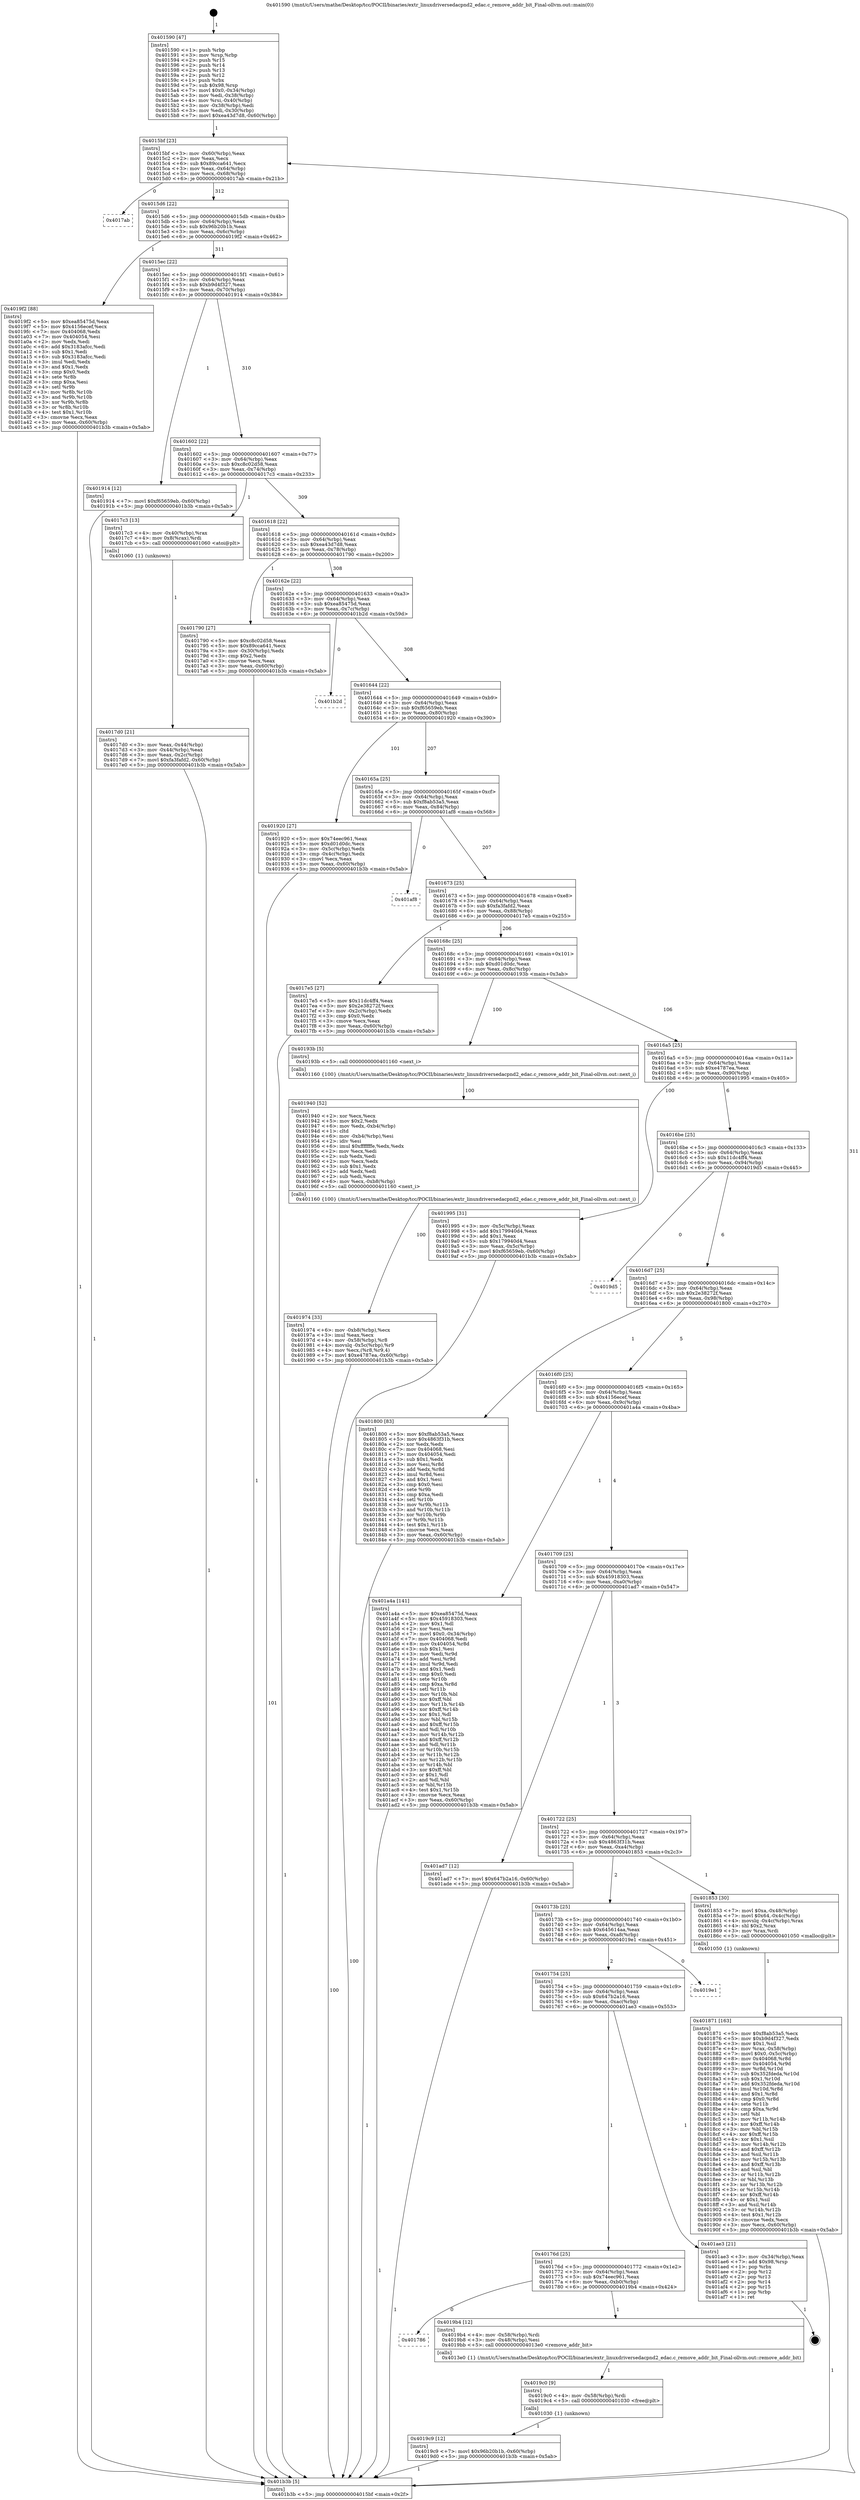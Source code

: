 digraph "0x401590" {
  label = "0x401590 (/mnt/c/Users/mathe/Desktop/tcc/POCII/binaries/extr_linuxdriversedacpnd2_edac.c_remove_addr_bit_Final-ollvm.out::main(0))"
  labelloc = "t"
  node[shape=record]

  Entry [label="",width=0.3,height=0.3,shape=circle,fillcolor=black,style=filled]
  "0x4015bf" [label="{
     0x4015bf [23]\l
     | [instrs]\l
     &nbsp;&nbsp;0x4015bf \<+3\>: mov -0x60(%rbp),%eax\l
     &nbsp;&nbsp;0x4015c2 \<+2\>: mov %eax,%ecx\l
     &nbsp;&nbsp;0x4015c4 \<+6\>: sub $0x89cca641,%ecx\l
     &nbsp;&nbsp;0x4015ca \<+3\>: mov %eax,-0x64(%rbp)\l
     &nbsp;&nbsp;0x4015cd \<+3\>: mov %ecx,-0x68(%rbp)\l
     &nbsp;&nbsp;0x4015d0 \<+6\>: je 00000000004017ab \<main+0x21b\>\l
  }"]
  "0x4017ab" [label="{
     0x4017ab\l
  }", style=dashed]
  "0x4015d6" [label="{
     0x4015d6 [22]\l
     | [instrs]\l
     &nbsp;&nbsp;0x4015d6 \<+5\>: jmp 00000000004015db \<main+0x4b\>\l
     &nbsp;&nbsp;0x4015db \<+3\>: mov -0x64(%rbp),%eax\l
     &nbsp;&nbsp;0x4015de \<+5\>: sub $0x96b20b1b,%eax\l
     &nbsp;&nbsp;0x4015e3 \<+3\>: mov %eax,-0x6c(%rbp)\l
     &nbsp;&nbsp;0x4015e6 \<+6\>: je 00000000004019f2 \<main+0x462\>\l
  }"]
  Exit [label="",width=0.3,height=0.3,shape=circle,fillcolor=black,style=filled,peripheries=2]
  "0x4019f2" [label="{
     0x4019f2 [88]\l
     | [instrs]\l
     &nbsp;&nbsp;0x4019f2 \<+5\>: mov $0xea85475d,%eax\l
     &nbsp;&nbsp;0x4019f7 \<+5\>: mov $0x4156ecef,%ecx\l
     &nbsp;&nbsp;0x4019fc \<+7\>: mov 0x404068,%edx\l
     &nbsp;&nbsp;0x401a03 \<+7\>: mov 0x404054,%esi\l
     &nbsp;&nbsp;0x401a0a \<+2\>: mov %edx,%edi\l
     &nbsp;&nbsp;0x401a0c \<+6\>: add $0x3183afcc,%edi\l
     &nbsp;&nbsp;0x401a12 \<+3\>: sub $0x1,%edi\l
     &nbsp;&nbsp;0x401a15 \<+6\>: sub $0x3183afcc,%edi\l
     &nbsp;&nbsp;0x401a1b \<+3\>: imul %edi,%edx\l
     &nbsp;&nbsp;0x401a1e \<+3\>: and $0x1,%edx\l
     &nbsp;&nbsp;0x401a21 \<+3\>: cmp $0x0,%edx\l
     &nbsp;&nbsp;0x401a24 \<+4\>: sete %r8b\l
     &nbsp;&nbsp;0x401a28 \<+3\>: cmp $0xa,%esi\l
     &nbsp;&nbsp;0x401a2b \<+4\>: setl %r9b\l
     &nbsp;&nbsp;0x401a2f \<+3\>: mov %r8b,%r10b\l
     &nbsp;&nbsp;0x401a32 \<+3\>: and %r9b,%r10b\l
     &nbsp;&nbsp;0x401a35 \<+3\>: xor %r9b,%r8b\l
     &nbsp;&nbsp;0x401a38 \<+3\>: or %r8b,%r10b\l
     &nbsp;&nbsp;0x401a3b \<+4\>: test $0x1,%r10b\l
     &nbsp;&nbsp;0x401a3f \<+3\>: cmovne %ecx,%eax\l
     &nbsp;&nbsp;0x401a42 \<+3\>: mov %eax,-0x60(%rbp)\l
     &nbsp;&nbsp;0x401a45 \<+5\>: jmp 0000000000401b3b \<main+0x5ab\>\l
  }"]
  "0x4015ec" [label="{
     0x4015ec [22]\l
     | [instrs]\l
     &nbsp;&nbsp;0x4015ec \<+5\>: jmp 00000000004015f1 \<main+0x61\>\l
     &nbsp;&nbsp;0x4015f1 \<+3\>: mov -0x64(%rbp),%eax\l
     &nbsp;&nbsp;0x4015f4 \<+5\>: sub $0xb9d4f327,%eax\l
     &nbsp;&nbsp;0x4015f9 \<+3\>: mov %eax,-0x70(%rbp)\l
     &nbsp;&nbsp;0x4015fc \<+6\>: je 0000000000401914 \<main+0x384\>\l
  }"]
  "0x4019c9" [label="{
     0x4019c9 [12]\l
     | [instrs]\l
     &nbsp;&nbsp;0x4019c9 \<+7\>: movl $0x96b20b1b,-0x60(%rbp)\l
     &nbsp;&nbsp;0x4019d0 \<+5\>: jmp 0000000000401b3b \<main+0x5ab\>\l
  }"]
  "0x401914" [label="{
     0x401914 [12]\l
     | [instrs]\l
     &nbsp;&nbsp;0x401914 \<+7\>: movl $0xf65659eb,-0x60(%rbp)\l
     &nbsp;&nbsp;0x40191b \<+5\>: jmp 0000000000401b3b \<main+0x5ab\>\l
  }"]
  "0x401602" [label="{
     0x401602 [22]\l
     | [instrs]\l
     &nbsp;&nbsp;0x401602 \<+5\>: jmp 0000000000401607 \<main+0x77\>\l
     &nbsp;&nbsp;0x401607 \<+3\>: mov -0x64(%rbp),%eax\l
     &nbsp;&nbsp;0x40160a \<+5\>: sub $0xc8c02d58,%eax\l
     &nbsp;&nbsp;0x40160f \<+3\>: mov %eax,-0x74(%rbp)\l
     &nbsp;&nbsp;0x401612 \<+6\>: je 00000000004017c3 \<main+0x233\>\l
  }"]
  "0x4019c0" [label="{
     0x4019c0 [9]\l
     | [instrs]\l
     &nbsp;&nbsp;0x4019c0 \<+4\>: mov -0x58(%rbp),%rdi\l
     &nbsp;&nbsp;0x4019c4 \<+5\>: call 0000000000401030 \<free@plt\>\l
     | [calls]\l
     &nbsp;&nbsp;0x401030 \{1\} (unknown)\l
  }"]
  "0x4017c3" [label="{
     0x4017c3 [13]\l
     | [instrs]\l
     &nbsp;&nbsp;0x4017c3 \<+4\>: mov -0x40(%rbp),%rax\l
     &nbsp;&nbsp;0x4017c7 \<+4\>: mov 0x8(%rax),%rdi\l
     &nbsp;&nbsp;0x4017cb \<+5\>: call 0000000000401060 \<atoi@plt\>\l
     | [calls]\l
     &nbsp;&nbsp;0x401060 \{1\} (unknown)\l
  }"]
  "0x401618" [label="{
     0x401618 [22]\l
     | [instrs]\l
     &nbsp;&nbsp;0x401618 \<+5\>: jmp 000000000040161d \<main+0x8d\>\l
     &nbsp;&nbsp;0x40161d \<+3\>: mov -0x64(%rbp),%eax\l
     &nbsp;&nbsp;0x401620 \<+5\>: sub $0xea43d7d8,%eax\l
     &nbsp;&nbsp;0x401625 \<+3\>: mov %eax,-0x78(%rbp)\l
     &nbsp;&nbsp;0x401628 \<+6\>: je 0000000000401790 \<main+0x200\>\l
  }"]
  "0x401786" [label="{
     0x401786\l
  }", style=dashed]
  "0x401790" [label="{
     0x401790 [27]\l
     | [instrs]\l
     &nbsp;&nbsp;0x401790 \<+5\>: mov $0xc8c02d58,%eax\l
     &nbsp;&nbsp;0x401795 \<+5\>: mov $0x89cca641,%ecx\l
     &nbsp;&nbsp;0x40179a \<+3\>: mov -0x30(%rbp),%edx\l
     &nbsp;&nbsp;0x40179d \<+3\>: cmp $0x2,%edx\l
     &nbsp;&nbsp;0x4017a0 \<+3\>: cmovne %ecx,%eax\l
     &nbsp;&nbsp;0x4017a3 \<+3\>: mov %eax,-0x60(%rbp)\l
     &nbsp;&nbsp;0x4017a6 \<+5\>: jmp 0000000000401b3b \<main+0x5ab\>\l
  }"]
  "0x40162e" [label="{
     0x40162e [22]\l
     | [instrs]\l
     &nbsp;&nbsp;0x40162e \<+5\>: jmp 0000000000401633 \<main+0xa3\>\l
     &nbsp;&nbsp;0x401633 \<+3\>: mov -0x64(%rbp),%eax\l
     &nbsp;&nbsp;0x401636 \<+5\>: sub $0xea85475d,%eax\l
     &nbsp;&nbsp;0x40163b \<+3\>: mov %eax,-0x7c(%rbp)\l
     &nbsp;&nbsp;0x40163e \<+6\>: je 0000000000401b2d \<main+0x59d\>\l
  }"]
  "0x401b3b" [label="{
     0x401b3b [5]\l
     | [instrs]\l
     &nbsp;&nbsp;0x401b3b \<+5\>: jmp 00000000004015bf \<main+0x2f\>\l
  }"]
  "0x401590" [label="{
     0x401590 [47]\l
     | [instrs]\l
     &nbsp;&nbsp;0x401590 \<+1\>: push %rbp\l
     &nbsp;&nbsp;0x401591 \<+3\>: mov %rsp,%rbp\l
     &nbsp;&nbsp;0x401594 \<+2\>: push %r15\l
     &nbsp;&nbsp;0x401596 \<+2\>: push %r14\l
     &nbsp;&nbsp;0x401598 \<+2\>: push %r13\l
     &nbsp;&nbsp;0x40159a \<+2\>: push %r12\l
     &nbsp;&nbsp;0x40159c \<+1\>: push %rbx\l
     &nbsp;&nbsp;0x40159d \<+7\>: sub $0x98,%rsp\l
     &nbsp;&nbsp;0x4015a4 \<+7\>: movl $0x0,-0x34(%rbp)\l
     &nbsp;&nbsp;0x4015ab \<+3\>: mov %edi,-0x38(%rbp)\l
     &nbsp;&nbsp;0x4015ae \<+4\>: mov %rsi,-0x40(%rbp)\l
     &nbsp;&nbsp;0x4015b2 \<+3\>: mov -0x38(%rbp),%edi\l
     &nbsp;&nbsp;0x4015b5 \<+3\>: mov %edi,-0x30(%rbp)\l
     &nbsp;&nbsp;0x4015b8 \<+7\>: movl $0xea43d7d8,-0x60(%rbp)\l
  }"]
  "0x4017d0" [label="{
     0x4017d0 [21]\l
     | [instrs]\l
     &nbsp;&nbsp;0x4017d0 \<+3\>: mov %eax,-0x44(%rbp)\l
     &nbsp;&nbsp;0x4017d3 \<+3\>: mov -0x44(%rbp),%eax\l
     &nbsp;&nbsp;0x4017d6 \<+3\>: mov %eax,-0x2c(%rbp)\l
     &nbsp;&nbsp;0x4017d9 \<+7\>: movl $0xfa3fafd2,-0x60(%rbp)\l
     &nbsp;&nbsp;0x4017e0 \<+5\>: jmp 0000000000401b3b \<main+0x5ab\>\l
  }"]
  "0x4019b4" [label="{
     0x4019b4 [12]\l
     | [instrs]\l
     &nbsp;&nbsp;0x4019b4 \<+4\>: mov -0x58(%rbp),%rdi\l
     &nbsp;&nbsp;0x4019b8 \<+3\>: mov -0x48(%rbp),%esi\l
     &nbsp;&nbsp;0x4019bb \<+5\>: call 00000000004013e0 \<remove_addr_bit\>\l
     | [calls]\l
     &nbsp;&nbsp;0x4013e0 \{1\} (/mnt/c/Users/mathe/Desktop/tcc/POCII/binaries/extr_linuxdriversedacpnd2_edac.c_remove_addr_bit_Final-ollvm.out::remove_addr_bit)\l
  }"]
  "0x401b2d" [label="{
     0x401b2d\l
  }", style=dashed]
  "0x401644" [label="{
     0x401644 [22]\l
     | [instrs]\l
     &nbsp;&nbsp;0x401644 \<+5\>: jmp 0000000000401649 \<main+0xb9\>\l
     &nbsp;&nbsp;0x401649 \<+3\>: mov -0x64(%rbp),%eax\l
     &nbsp;&nbsp;0x40164c \<+5\>: sub $0xf65659eb,%eax\l
     &nbsp;&nbsp;0x401651 \<+3\>: mov %eax,-0x80(%rbp)\l
     &nbsp;&nbsp;0x401654 \<+6\>: je 0000000000401920 \<main+0x390\>\l
  }"]
  "0x40176d" [label="{
     0x40176d [25]\l
     | [instrs]\l
     &nbsp;&nbsp;0x40176d \<+5\>: jmp 0000000000401772 \<main+0x1e2\>\l
     &nbsp;&nbsp;0x401772 \<+3\>: mov -0x64(%rbp),%eax\l
     &nbsp;&nbsp;0x401775 \<+5\>: sub $0x74eec961,%eax\l
     &nbsp;&nbsp;0x40177a \<+6\>: mov %eax,-0xb0(%rbp)\l
     &nbsp;&nbsp;0x401780 \<+6\>: je 00000000004019b4 \<main+0x424\>\l
  }"]
  "0x401920" [label="{
     0x401920 [27]\l
     | [instrs]\l
     &nbsp;&nbsp;0x401920 \<+5\>: mov $0x74eec961,%eax\l
     &nbsp;&nbsp;0x401925 \<+5\>: mov $0xd01d0dc,%ecx\l
     &nbsp;&nbsp;0x40192a \<+3\>: mov -0x5c(%rbp),%edx\l
     &nbsp;&nbsp;0x40192d \<+3\>: cmp -0x4c(%rbp),%edx\l
     &nbsp;&nbsp;0x401930 \<+3\>: cmovl %ecx,%eax\l
     &nbsp;&nbsp;0x401933 \<+3\>: mov %eax,-0x60(%rbp)\l
     &nbsp;&nbsp;0x401936 \<+5\>: jmp 0000000000401b3b \<main+0x5ab\>\l
  }"]
  "0x40165a" [label="{
     0x40165a [25]\l
     | [instrs]\l
     &nbsp;&nbsp;0x40165a \<+5\>: jmp 000000000040165f \<main+0xcf\>\l
     &nbsp;&nbsp;0x40165f \<+3\>: mov -0x64(%rbp),%eax\l
     &nbsp;&nbsp;0x401662 \<+5\>: sub $0xf8ab53a5,%eax\l
     &nbsp;&nbsp;0x401667 \<+6\>: mov %eax,-0x84(%rbp)\l
     &nbsp;&nbsp;0x40166d \<+6\>: je 0000000000401af8 \<main+0x568\>\l
  }"]
  "0x401ae3" [label="{
     0x401ae3 [21]\l
     | [instrs]\l
     &nbsp;&nbsp;0x401ae3 \<+3\>: mov -0x34(%rbp),%eax\l
     &nbsp;&nbsp;0x401ae6 \<+7\>: add $0x98,%rsp\l
     &nbsp;&nbsp;0x401aed \<+1\>: pop %rbx\l
     &nbsp;&nbsp;0x401aee \<+2\>: pop %r12\l
     &nbsp;&nbsp;0x401af0 \<+2\>: pop %r13\l
     &nbsp;&nbsp;0x401af2 \<+2\>: pop %r14\l
     &nbsp;&nbsp;0x401af4 \<+2\>: pop %r15\l
     &nbsp;&nbsp;0x401af6 \<+1\>: pop %rbp\l
     &nbsp;&nbsp;0x401af7 \<+1\>: ret\l
  }"]
  "0x401af8" [label="{
     0x401af8\l
  }", style=dashed]
  "0x401673" [label="{
     0x401673 [25]\l
     | [instrs]\l
     &nbsp;&nbsp;0x401673 \<+5\>: jmp 0000000000401678 \<main+0xe8\>\l
     &nbsp;&nbsp;0x401678 \<+3\>: mov -0x64(%rbp),%eax\l
     &nbsp;&nbsp;0x40167b \<+5\>: sub $0xfa3fafd2,%eax\l
     &nbsp;&nbsp;0x401680 \<+6\>: mov %eax,-0x88(%rbp)\l
     &nbsp;&nbsp;0x401686 \<+6\>: je 00000000004017e5 \<main+0x255\>\l
  }"]
  "0x401754" [label="{
     0x401754 [25]\l
     | [instrs]\l
     &nbsp;&nbsp;0x401754 \<+5\>: jmp 0000000000401759 \<main+0x1c9\>\l
     &nbsp;&nbsp;0x401759 \<+3\>: mov -0x64(%rbp),%eax\l
     &nbsp;&nbsp;0x40175c \<+5\>: sub $0x647b2a16,%eax\l
     &nbsp;&nbsp;0x401761 \<+6\>: mov %eax,-0xac(%rbp)\l
     &nbsp;&nbsp;0x401767 \<+6\>: je 0000000000401ae3 \<main+0x553\>\l
  }"]
  "0x4017e5" [label="{
     0x4017e5 [27]\l
     | [instrs]\l
     &nbsp;&nbsp;0x4017e5 \<+5\>: mov $0x11dc4ff4,%eax\l
     &nbsp;&nbsp;0x4017ea \<+5\>: mov $0x2e38272f,%ecx\l
     &nbsp;&nbsp;0x4017ef \<+3\>: mov -0x2c(%rbp),%edx\l
     &nbsp;&nbsp;0x4017f2 \<+3\>: cmp $0x0,%edx\l
     &nbsp;&nbsp;0x4017f5 \<+3\>: cmove %ecx,%eax\l
     &nbsp;&nbsp;0x4017f8 \<+3\>: mov %eax,-0x60(%rbp)\l
     &nbsp;&nbsp;0x4017fb \<+5\>: jmp 0000000000401b3b \<main+0x5ab\>\l
  }"]
  "0x40168c" [label="{
     0x40168c [25]\l
     | [instrs]\l
     &nbsp;&nbsp;0x40168c \<+5\>: jmp 0000000000401691 \<main+0x101\>\l
     &nbsp;&nbsp;0x401691 \<+3\>: mov -0x64(%rbp),%eax\l
     &nbsp;&nbsp;0x401694 \<+5\>: sub $0xd01d0dc,%eax\l
     &nbsp;&nbsp;0x401699 \<+6\>: mov %eax,-0x8c(%rbp)\l
     &nbsp;&nbsp;0x40169f \<+6\>: je 000000000040193b \<main+0x3ab\>\l
  }"]
  "0x4019e1" [label="{
     0x4019e1\l
  }", style=dashed]
  "0x40193b" [label="{
     0x40193b [5]\l
     | [instrs]\l
     &nbsp;&nbsp;0x40193b \<+5\>: call 0000000000401160 \<next_i\>\l
     | [calls]\l
     &nbsp;&nbsp;0x401160 \{100\} (/mnt/c/Users/mathe/Desktop/tcc/POCII/binaries/extr_linuxdriversedacpnd2_edac.c_remove_addr_bit_Final-ollvm.out::next_i)\l
  }"]
  "0x4016a5" [label="{
     0x4016a5 [25]\l
     | [instrs]\l
     &nbsp;&nbsp;0x4016a5 \<+5\>: jmp 00000000004016aa \<main+0x11a\>\l
     &nbsp;&nbsp;0x4016aa \<+3\>: mov -0x64(%rbp),%eax\l
     &nbsp;&nbsp;0x4016ad \<+5\>: sub $0xe4787ea,%eax\l
     &nbsp;&nbsp;0x4016b2 \<+6\>: mov %eax,-0x90(%rbp)\l
     &nbsp;&nbsp;0x4016b8 \<+6\>: je 0000000000401995 \<main+0x405\>\l
  }"]
  "0x401974" [label="{
     0x401974 [33]\l
     | [instrs]\l
     &nbsp;&nbsp;0x401974 \<+6\>: mov -0xb8(%rbp),%ecx\l
     &nbsp;&nbsp;0x40197a \<+3\>: imul %eax,%ecx\l
     &nbsp;&nbsp;0x40197d \<+4\>: mov -0x58(%rbp),%r8\l
     &nbsp;&nbsp;0x401981 \<+4\>: movslq -0x5c(%rbp),%r9\l
     &nbsp;&nbsp;0x401985 \<+4\>: mov %ecx,(%r8,%r9,4)\l
     &nbsp;&nbsp;0x401989 \<+7\>: movl $0xe4787ea,-0x60(%rbp)\l
     &nbsp;&nbsp;0x401990 \<+5\>: jmp 0000000000401b3b \<main+0x5ab\>\l
  }"]
  "0x401995" [label="{
     0x401995 [31]\l
     | [instrs]\l
     &nbsp;&nbsp;0x401995 \<+3\>: mov -0x5c(%rbp),%eax\l
     &nbsp;&nbsp;0x401998 \<+5\>: add $0x179940d4,%eax\l
     &nbsp;&nbsp;0x40199d \<+3\>: add $0x1,%eax\l
     &nbsp;&nbsp;0x4019a0 \<+5\>: sub $0x179940d4,%eax\l
     &nbsp;&nbsp;0x4019a5 \<+3\>: mov %eax,-0x5c(%rbp)\l
     &nbsp;&nbsp;0x4019a8 \<+7\>: movl $0xf65659eb,-0x60(%rbp)\l
     &nbsp;&nbsp;0x4019af \<+5\>: jmp 0000000000401b3b \<main+0x5ab\>\l
  }"]
  "0x4016be" [label="{
     0x4016be [25]\l
     | [instrs]\l
     &nbsp;&nbsp;0x4016be \<+5\>: jmp 00000000004016c3 \<main+0x133\>\l
     &nbsp;&nbsp;0x4016c3 \<+3\>: mov -0x64(%rbp),%eax\l
     &nbsp;&nbsp;0x4016c6 \<+5\>: sub $0x11dc4ff4,%eax\l
     &nbsp;&nbsp;0x4016cb \<+6\>: mov %eax,-0x94(%rbp)\l
     &nbsp;&nbsp;0x4016d1 \<+6\>: je 00000000004019d5 \<main+0x445\>\l
  }"]
  "0x401940" [label="{
     0x401940 [52]\l
     | [instrs]\l
     &nbsp;&nbsp;0x401940 \<+2\>: xor %ecx,%ecx\l
     &nbsp;&nbsp;0x401942 \<+5\>: mov $0x2,%edx\l
     &nbsp;&nbsp;0x401947 \<+6\>: mov %edx,-0xb4(%rbp)\l
     &nbsp;&nbsp;0x40194d \<+1\>: cltd\l
     &nbsp;&nbsp;0x40194e \<+6\>: mov -0xb4(%rbp),%esi\l
     &nbsp;&nbsp;0x401954 \<+2\>: idiv %esi\l
     &nbsp;&nbsp;0x401956 \<+6\>: imul $0xfffffffe,%edx,%edx\l
     &nbsp;&nbsp;0x40195c \<+2\>: mov %ecx,%edi\l
     &nbsp;&nbsp;0x40195e \<+2\>: sub %edx,%edi\l
     &nbsp;&nbsp;0x401960 \<+2\>: mov %ecx,%edx\l
     &nbsp;&nbsp;0x401962 \<+3\>: sub $0x1,%edx\l
     &nbsp;&nbsp;0x401965 \<+2\>: add %edx,%edi\l
     &nbsp;&nbsp;0x401967 \<+2\>: sub %edi,%ecx\l
     &nbsp;&nbsp;0x401969 \<+6\>: mov %ecx,-0xb8(%rbp)\l
     &nbsp;&nbsp;0x40196f \<+5\>: call 0000000000401160 \<next_i\>\l
     | [calls]\l
     &nbsp;&nbsp;0x401160 \{100\} (/mnt/c/Users/mathe/Desktop/tcc/POCII/binaries/extr_linuxdriversedacpnd2_edac.c_remove_addr_bit_Final-ollvm.out::next_i)\l
  }"]
  "0x4019d5" [label="{
     0x4019d5\l
  }", style=dashed]
  "0x4016d7" [label="{
     0x4016d7 [25]\l
     | [instrs]\l
     &nbsp;&nbsp;0x4016d7 \<+5\>: jmp 00000000004016dc \<main+0x14c\>\l
     &nbsp;&nbsp;0x4016dc \<+3\>: mov -0x64(%rbp),%eax\l
     &nbsp;&nbsp;0x4016df \<+5\>: sub $0x2e38272f,%eax\l
     &nbsp;&nbsp;0x4016e4 \<+6\>: mov %eax,-0x98(%rbp)\l
     &nbsp;&nbsp;0x4016ea \<+6\>: je 0000000000401800 \<main+0x270\>\l
  }"]
  "0x401871" [label="{
     0x401871 [163]\l
     | [instrs]\l
     &nbsp;&nbsp;0x401871 \<+5\>: mov $0xf8ab53a5,%ecx\l
     &nbsp;&nbsp;0x401876 \<+5\>: mov $0xb9d4f327,%edx\l
     &nbsp;&nbsp;0x40187b \<+3\>: mov $0x1,%sil\l
     &nbsp;&nbsp;0x40187e \<+4\>: mov %rax,-0x58(%rbp)\l
     &nbsp;&nbsp;0x401882 \<+7\>: movl $0x0,-0x5c(%rbp)\l
     &nbsp;&nbsp;0x401889 \<+8\>: mov 0x404068,%r8d\l
     &nbsp;&nbsp;0x401891 \<+8\>: mov 0x404054,%r9d\l
     &nbsp;&nbsp;0x401899 \<+3\>: mov %r8d,%r10d\l
     &nbsp;&nbsp;0x40189c \<+7\>: sub $0x352fdeda,%r10d\l
     &nbsp;&nbsp;0x4018a3 \<+4\>: sub $0x1,%r10d\l
     &nbsp;&nbsp;0x4018a7 \<+7\>: add $0x352fdeda,%r10d\l
     &nbsp;&nbsp;0x4018ae \<+4\>: imul %r10d,%r8d\l
     &nbsp;&nbsp;0x4018b2 \<+4\>: and $0x1,%r8d\l
     &nbsp;&nbsp;0x4018b6 \<+4\>: cmp $0x0,%r8d\l
     &nbsp;&nbsp;0x4018ba \<+4\>: sete %r11b\l
     &nbsp;&nbsp;0x4018be \<+4\>: cmp $0xa,%r9d\l
     &nbsp;&nbsp;0x4018c2 \<+3\>: setl %bl\l
     &nbsp;&nbsp;0x4018c5 \<+3\>: mov %r11b,%r14b\l
     &nbsp;&nbsp;0x4018c8 \<+4\>: xor $0xff,%r14b\l
     &nbsp;&nbsp;0x4018cc \<+3\>: mov %bl,%r15b\l
     &nbsp;&nbsp;0x4018cf \<+4\>: xor $0xff,%r15b\l
     &nbsp;&nbsp;0x4018d3 \<+4\>: xor $0x1,%sil\l
     &nbsp;&nbsp;0x4018d7 \<+3\>: mov %r14b,%r12b\l
     &nbsp;&nbsp;0x4018da \<+4\>: and $0xff,%r12b\l
     &nbsp;&nbsp;0x4018de \<+3\>: and %sil,%r11b\l
     &nbsp;&nbsp;0x4018e1 \<+3\>: mov %r15b,%r13b\l
     &nbsp;&nbsp;0x4018e4 \<+4\>: and $0xff,%r13b\l
     &nbsp;&nbsp;0x4018e8 \<+3\>: and %sil,%bl\l
     &nbsp;&nbsp;0x4018eb \<+3\>: or %r11b,%r12b\l
     &nbsp;&nbsp;0x4018ee \<+3\>: or %bl,%r13b\l
     &nbsp;&nbsp;0x4018f1 \<+3\>: xor %r13b,%r12b\l
     &nbsp;&nbsp;0x4018f4 \<+3\>: or %r15b,%r14b\l
     &nbsp;&nbsp;0x4018f7 \<+4\>: xor $0xff,%r14b\l
     &nbsp;&nbsp;0x4018fb \<+4\>: or $0x1,%sil\l
     &nbsp;&nbsp;0x4018ff \<+3\>: and %sil,%r14b\l
     &nbsp;&nbsp;0x401902 \<+3\>: or %r14b,%r12b\l
     &nbsp;&nbsp;0x401905 \<+4\>: test $0x1,%r12b\l
     &nbsp;&nbsp;0x401909 \<+3\>: cmovne %edx,%ecx\l
     &nbsp;&nbsp;0x40190c \<+3\>: mov %ecx,-0x60(%rbp)\l
     &nbsp;&nbsp;0x40190f \<+5\>: jmp 0000000000401b3b \<main+0x5ab\>\l
  }"]
  "0x401800" [label="{
     0x401800 [83]\l
     | [instrs]\l
     &nbsp;&nbsp;0x401800 \<+5\>: mov $0xf8ab53a5,%eax\l
     &nbsp;&nbsp;0x401805 \<+5\>: mov $0x4863f31b,%ecx\l
     &nbsp;&nbsp;0x40180a \<+2\>: xor %edx,%edx\l
     &nbsp;&nbsp;0x40180c \<+7\>: mov 0x404068,%esi\l
     &nbsp;&nbsp;0x401813 \<+7\>: mov 0x404054,%edi\l
     &nbsp;&nbsp;0x40181a \<+3\>: sub $0x1,%edx\l
     &nbsp;&nbsp;0x40181d \<+3\>: mov %esi,%r8d\l
     &nbsp;&nbsp;0x401820 \<+3\>: add %edx,%r8d\l
     &nbsp;&nbsp;0x401823 \<+4\>: imul %r8d,%esi\l
     &nbsp;&nbsp;0x401827 \<+3\>: and $0x1,%esi\l
     &nbsp;&nbsp;0x40182a \<+3\>: cmp $0x0,%esi\l
     &nbsp;&nbsp;0x40182d \<+4\>: sete %r9b\l
     &nbsp;&nbsp;0x401831 \<+3\>: cmp $0xa,%edi\l
     &nbsp;&nbsp;0x401834 \<+4\>: setl %r10b\l
     &nbsp;&nbsp;0x401838 \<+3\>: mov %r9b,%r11b\l
     &nbsp;&nbsp;0x40183b \<+3\>: and %r10b,%r11b\l
     &nbsp;&nbsp;0x40183e \<+3\>: xor %r10b,%r9b\l
     &nbsp;&nbsp;0x401841 \<+3\>: or %r9b,%r11b\l
     &nbsp;&nbsp;0x401844 \<+4\>: test $0x1,%r11b\l
     &nbsp;&nbsp;0x401848 \<+3\>: cmovne %ecx,%eax\l
     &nbsp;&nbsp;0x40184b \<+3\>: mov %eax,-0x60(%rbp)\l
     &nbsp;&nbsp;0x40184e \<+5\>: jmp 0000000000401b3b \<main+0x5ab\>\l
  }"]
  "0x4016f0" [label="{
     0x4016f0 [25]\l
     | [instrs]\l
     &nbsp;&nbsp;0x4016f0 \<+5\>: jmp 00000000004016f5 \<main+0x165\>\l
     &nbsp;&nbsp;0x4016f5 \<+3\>: mov -0x64(%rbp),%eax\l
     &nbsp;&nbsp;0x4016f8 \<+5\>: sub $0x4156ecef,%eax\l
     &nbsp;&nbsp;0x4016fd \<+6\>: mov %eax,-0x9c(%rbp)\l
     &nbsp;&nbsp;0x401703 \<+6\>: je 0000000000401a4a \<main+0x4ba\>\l
  }"]
  "0x40173b" [label="{
     0x40173b [25]\l
     | [instrs]\l
     &nbsp;&nbsp;0x40173b \<+5\>: jmp 0000000000401740 \<main+0x1b0\>\l
     &nbsp;&nbsp;0x401740 \<+3\>: mov -0x64(%rbp),%eax\l
     &nbsp;&nbsp;0x401743 \<+5\>: sub $0x645614aa,%eax\l
     &nbsp;&nbsp;0x401748 \<+6\>: mov %eax,-0xa8(%rbp)\l
     &nbsp;&nbsp;0x40174e \<+6\>: je 00000000004019e1 \<main+0x451\>\l
  }"]
  "0x401a4a" [label="{
     0x401a4a [141]\l
     | [instrs]\l
     &nbsp;&nbsp;0x401a4a \<+5\>: mov $0xea85475d,%eax\l
     &nbsp;&nbsp;0x401a4f \<+5\>: mov $0x45918303,%ecx\l
     &nbsp;&nbsp;0x401a54 \<+2\>: mov $0x1,%dl\l
     &nbsp;&nbsp;0x401a56 \<+2\>: xor %esi,%esi\l
     &nbsp;&nbsp;0x401a58 \<+7\>: movl $0x0,-0x34(%rbp)\l
     &nbsp;&nbsp;0x401a5f \<+7\>: mov 0x404068,%edi\l
     &nbsp;&nbsp;0x401a66 \<+8\>: mov 0x404054,%r8d\l
     &nbsp;&nbsp;0x401a6e \<+3\>: sub $0x1,%esi\l
     &nbsp;&nbsp;0x401a71 \<+3\>: mov %edi,%r9d\l
     &nbsp;&nbsp;0x401a74 \<+3\>: add %esi,%r9d\l
     &nbsp;&nbsp;0x401a77 \<+4\>: imul %r9d,%edi\l
     &nbsp;&nbsp;0x401a7b \<+3\>: and $0x1,%edi\l
     &nbsp;&nbsp;0x401a7e \<+3\>: cmp $0x0,%edi\l
     &nbsp;&nbsp;0x401a81 \<+4\>: sete %r10b\l
     &nbsp;&nbsp;0x401a85 \<+4\>: cmp $0xa,%r8d\l
     &nbsp;&nbsp;0x401a89 \<+4\>: setl %r11b\l
     &nbsp;&nbsp;0x401a8d \<+3\>: mov %r10b,%bl\l
     &nbsp;&nbsp;0x401a90 \<+3\>: xor $0xff,%bl\l
     &nbsp;&nbsp;0x401a93 \<+3\>: mov %r11b,%r14b\l
     &nbsp;&nbsp;0x401a96 \<+4\>: xor $0xff,%r14b\l
     &nbsp;&nbsp;0x401a9a \<+3\>: xor $0x1,%dl\l
     &nbsp;&nbsp;0x401a9d \<+3\>: mov %bl,%r15b\l
     &nbsp;&nbsp;0x401aa0 \<+4\>: and $0xff,%r15b\l
     &nbsp;&nbsp;0x401aa4 \<+3\>: and %dl,%r10b\l
     &nbsp;&nbsp;0x401aa7 \<+3\>: mov %r14b,%r12b\l
     &nbsp;&nbsp;0x401aaa \<+4\>: and $0xff,%r12b\l
     &nbsp;&nbsp;0x401aae \<+3\>: and %dl,%r11b\l
     &nbsp;&nbsp;0x401ab1 \<+3\>: or %r10b,%r15b\l
     &nbsp;&nbsp;0x401ab4 \<+3\>: or %r11b,%r12b\l
     &nbsp;&nbsp;0x401ab7 \<+3\>: xor %r12b,%r15b\l
     &nbsp;&nbsp;0x401aba \<+3\>: or %r14b,%bl\l
     &nbsp;&nbsp;0x401abd \<+3\>: xor $0xff,%bl\l
     &nbsp;&nbsp;0x401ac0 \<+3\>: or $0x1,%dl\l
     &nbsp;&nbsp;0x401ac3 \<+2\>: and %dl,%bl\l
     &nbsp;&nbsp;0x401ac5 \<+3\>: or %bl,%r15b\l
     &nbsp;&nbsp;0x401ac8 \<+4\>: test $0x1,%r15b\l
     &nbsp;&nbsp;0x401acc \<+3\>: cmovne %ecx,%eax\l
     &nbsp;&nbsp;0x401acf \<+3\>: mov %eax,-0x60(%rbp)\l
     &nbsp;&nbsp;0x401ad2 \<+5\>: jmp 0000000000401b3b \<main+0x5ab\>\l
  }"]
  "0x401709" [label="{
     0x401709 [25]\l
     | [instrs]\l
     &nbsp;&nbsp;0x401709 \<+5\>: jmp 000000000040170e \<main+0x17e\>\l
     &nbsp;&nbsp;0x40170e \<+3\>: mov -0x64(%rbp),%eax\l
     &nbsp;&nbsp;0x401711 \<+5\>: sub $0x45918303,%eax\l
     &nbsp;&nbsp;0x401716 \<+6\>: mov %eax,-0xa0(%rbp)\l
     &nbsp;&nbsp;0x40171c \<+6\>: je 0000000000401ad7 \<main+0x547\>\l
  }"]
  "0x401853" [label="{
     0x401853 [30]\l
     | [instrs]\l
     &nbsp;&nbsp;0x401853 \<+7\>: movl $0xa,-0x48(%rbp)\l
     &nbsp;&nbsp;0x40185a \<+7\>: movl $0x64,-0x4c(%rbp)\l
     &nbsp;&nbsp;0x401861 \<+4\>: movslq -0x4c(%rbp),%rax\l
     &nbsp;&nbsp;0x401865 \<+4\>: shl $0x2,%rax\l
     &nbsp;&nbsp;0x401869 \<+3\>: mov %rax,%rdi\l
     &nbsp;&nbsp;0x40186c \<+5\>: call 0000000000401050 \<malloc@plt\>\l
     | [calls]\l
     &nbsp;&nbsp;0x401050 \{1\} (unknown)\l
  }"]
  "0x401ad7" [label="{
     0x401ad7 [12]\l
     | [instrs]\l
     &nbsp;&nbsp;0x401ad7 \<+7\>: movl $0x647b2a16,-0x60(%rbp)\l
     &nbsp;&nbsp;0x401ade \<+5\>: jmp 0000000000401b3b \<main+0x5ab\>\l
  }"]
  "0x401722" [label="{
     0x401722 [25]\l
     | [instrs]\l
     &nbsp;&nbsp;0x401722 \<+5\>: jmp 0000000000401727 \<main+0x197\>\l
     &nbsp;&nbsp;0x401727 \<+3\>: mov -0x64(%rbp),%eax\l
     &nbsp;&nbsp;0x40172a \<+5\>: sub $0x4863f31b,%eax\l
     &nbsp;&nbsp;0x40172f \<+6\>: mov %eax,-0xa4(%rbp)\l
     &nbsp;&nbsp;0x401735 \<+6\>: je 0000000000401853 \<main+0x2c3\>\l
  }"]
  Entry -> "0x401590" [label=" 1"]
  "0x4015bf" -> "0x4017ab" [label=" 0"]
  "0x4015bf" -> "0x4015d6" [label=" 312"]
  "0x401ae3" -> Exit [label=" 1"]
  "0x4015d6" -> "0x4019f2" [label=" 1"]
  "0x4015d6" -> "0x4015ec" [label=" 311"]
  "0x401ad7" -> "0x401b3b" [label=" 1"]
  "0x4015ec" -> "0x401914" [label=" 1"]
  "0x4015ec" -> "0x401602" [label=" 310"]
  "0x401a4a" -> "0x401b3b" [label=" 1"]
  "0x401602" -> "0x4017c3" [label=" 1"]
  "0x401602" -> "0x401618" [label=" 309"]
  "0x4019f2" -> "0x401b3b" [label=" 1"]
  "0x401618" -> "0x401790" [label=" 1"]
  "0x401618" -> "0x40162e" [label=" 308"]
  "0x401790" -> "0x401b3b" [label=" 1"]
  "0x401590" -> "0x4015bf" [label=" 1"]
  "0x401b3b" -> "0x4015bf" [label=" 311"]
  "0x4017c3" -> "0x4017d0" [label=" 1"]
  "0x4017d0" -> "0x401b3b" [label=" 1"]
  "0x4019c9" -> "0x401b3b" [label=" 1"]
  "0x40162e" -> "0x401b2d" [label=" 0"]
  "0x40162e" -> "0x401644" [label=" 308"]
  "0x4019c0" -> "0x4019c9" [label=" 1"]
  "0x401644" -> "0x401920" [label=" 101"]
  "0x401644" -> "0x40165a" [label=" 207"]
  "0x40176d" -> "0x401786" [label=" 0"]
  "0x40165a" -> "0x401af8" [label=" 0"]
  "0x40165a" -> "0x401673" [label=" 207"]
  "0x40176d" -> "0x4019b4" [label=" 1"]
  "0x401673" -> "0x4017e5" [label=" 1"]
  "0x401673" -> "0x40168c" [label=" 206"]
  "0x4017e5" -> "0x401b3b" [label=" 1"]
  "0x401754" -> "0x40176d" [label=" 1"]
  "0x40168c" -> "0x40193b" [label=" 100"]
  "0x40168c" -> "0x4016a5" [label=" 106"]
  "0x401754" -> "0x401ae3" [label=" 1"]
  "0x4016a5" -> "0x401995" [label=" 100"]
  "0x4016a5" -> "0x4016be" [label=" 6"]
  "0x40173b" -> "0x401754" [label=" 2"]
  "0x4016be" -> "0x4019d5" [label=" 0"]
  "0x4016be" -> "0x4016d7" [label=" 6"]
  "0x40173b" -> "0x4019e1" [label=" 0"]
  "0x4016d7" -> "0x401800" [label=" 1"]
  "0x4016d7" -> "0x4016f0" [label=" 5"]
  "0x401800" -> "0x401b3b" [label=" 1"]
  "0x4019b4" -> "0x4019c0" [label=" 1"]
  "0x4016f0" -> "0x401a4a" [label=" 1"]
  "0x4016f0" -> "0x401709" [label=" 4"]
  "0x401995" -> "0x401b3b" [label=" 100"]
  "0x401709" -> "0x401ad7" [label=" 1"]
  "0x401709" -> "0x401722" [label=" 3"]
  "0x401974" -> "0x401b3b" [label=" 100"]
  "0x401722" -> "0x401853" [label=" 1"]
  "0x401722" -> "0x40173b" [label=" 2"]
  "0x401853" -> "0x401871" [label=" 1"]
  "0x401871" -> "0x401b3b" [label=" 1"]
  "0x401914" -> "0x401b3b" [label=" 1"]
  "0x401920" -> "0x401b3b" [label=" 101"]
  "0x40193b" -> "0x401940" [label=" 100"]
  "0x401940" -> "0x401974" [label=" 100"]
}
